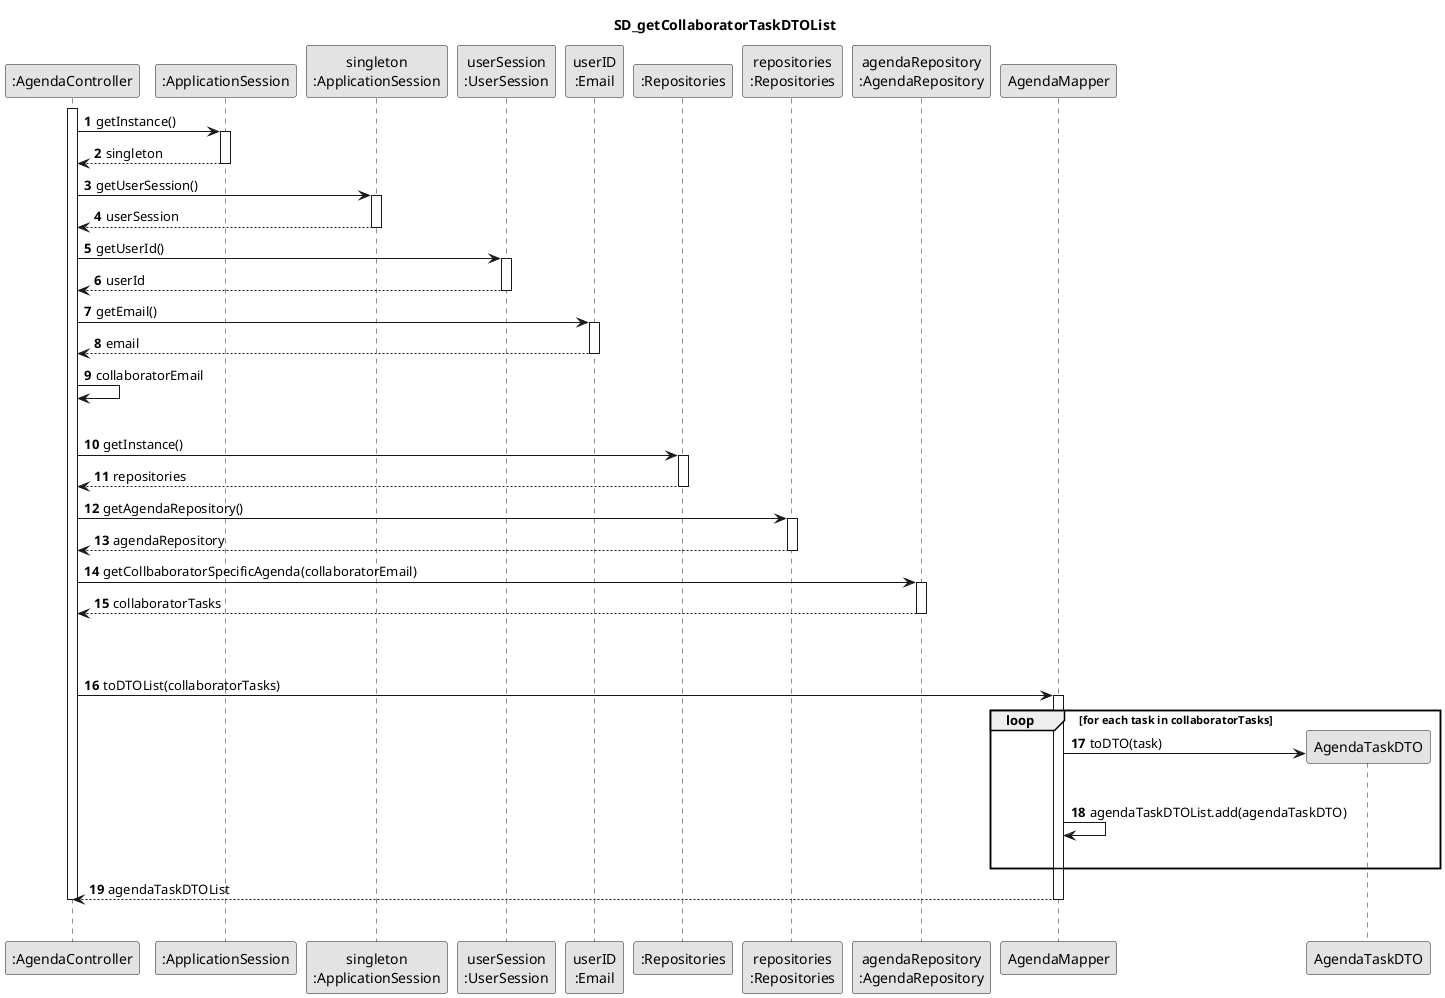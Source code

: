 @startuml
skinparam monochrome true
skinparam packageStyle rectangle
skinparam shadowing false

title SD_getCollaboratorTaskDTOList

autonumber

participant ":AgendaController" as LIST_CTRL

participant ":ApplicationSession" as APP
participant "singleton\n:ApplicationSession" as APPSingleton
participant "userSession\n:UserSession" as UserSession
participant "userID\n:Email" as Email

participant ":Repositories" as REPO
participant "repositories\n:Repositories" as REPOInstance
participant "agendaRepository\n:AgendaRepository" as AgendaRepository

activate LIST_CTRL

    LIST_CTRL -> APP : getInstance()
    activate APP

        APP --> LIST_CTRL : singleton
    deactivate APP

    LIST_CTRL -> APPSingleton : getUserSession()
    activate APPSingleton

        APPSingleton --> LIST_CTRL : userSession
    deactivate APPSingleton

    LIST_CTRL -> UserSession : getUserId()
    activate UserSession

        UserSession --> LIST_CTRL : userId
    deactivate UserSession

    LIST_CTRL -> Email : getEmail()
    activate Email

        Email --> LIST_CTRL : email
    deactivate Email

    LIST_CTRL -> LIST_CTRL : collaboratorEmail
    |||

    LIST_CTRL -> REPO : getInstance()
    activate REPO

        REPO --> LIST_CTRL : repositories
    deactivate REPO

    LIST_CTRL -> REPOInstance : getAgendaRepository()
    activate REPOInstance

        REPOInstance --> LIST_CTRL : agendaRepository
    deactivate REPOInstance

    LIST_CTRL -> AgendaRepository : getCollbaboratorSpecificAgenda(collaboratorEmail)
    activate AgendaRepository

        AgendaRepository --> LIST_CTRL : collaboratorTasks

    deactivate AgendaRepository
    |||
    |||
    
    LIST_CTRL -> AgendaMapper : toDTOList(collaboratorTasks)
                activate AgendaMapper

                loop for each task in collaboratorTasks
                AgendaMapper -> AgendaTaskDTO** : toDTO(task)
    
                |||
                AgendaMapper -> AgendaMapper : agendaTaskDTOList.add(agendaTaskDTO)
                |||
                end
                AgendaMapper --> LIST_CTRL : agendaTaskDTOList
                deactivate AgendaMapper

                |||


deactivate LIST_CTRL

@enduml
